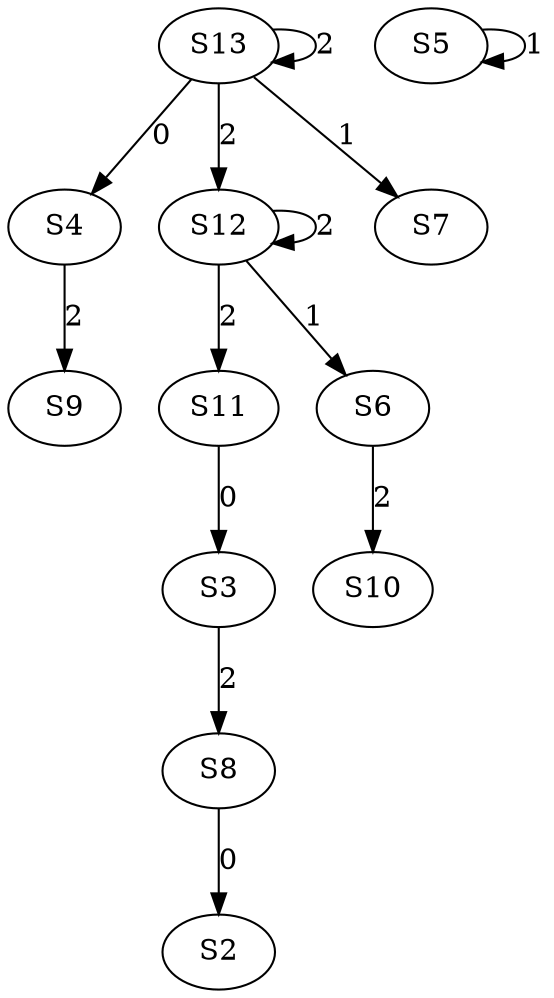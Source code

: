 strict digraph {
	S8 -> S2 [ label = 0 ];
	S11 -> S3 [ label = 0 ];
	S13 -> S4 [ label = 0 ];
	S5 -> S5 [ label = 1 ];
	S12 -> S6 [ label = 1 ];
	S13 -> S7 [ label = 1 ];
	S3 -> S8 [ label = 2 ];
	S4 -> S9 [ label = 2 ];
	S6 -> S10 [ label = 2 ];
	S12 -> S11 [ label = 2 ];
	S12 -> S12 [ label = 2 ];
	S13 -> S13 [ label = 2 ];
	S13 -> S12 [ label = 2 ];
}